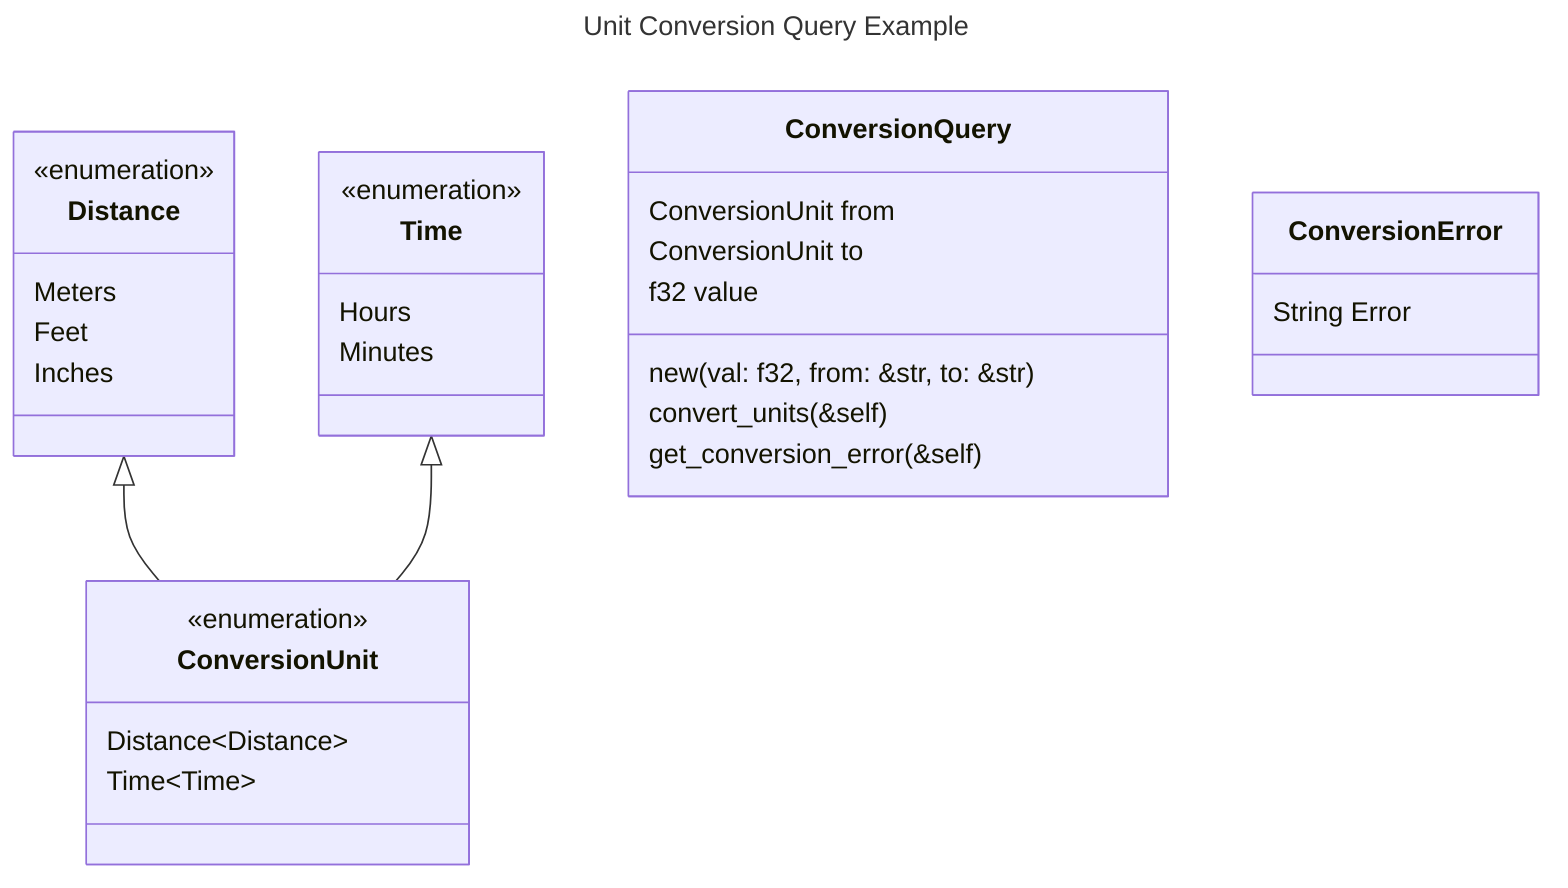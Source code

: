 ---
title: Unit Conversion Query Example 
---
classDiagram
    Distance <|-- ConversionUnit
    Time <|-- ConversionUnit
    class ConversionQuery{
        ConversionUnit from 
        ConversionUnit to 
        f32 value
        new(val: f32, from: &str, to: &str)
        convert_units(&self)
        get_conversion_error(&self)

    }
    class ConversionUnit{
        <<enumeration>>
        Distance~Distance~
        Time~Time~
    }
    class Distance{
        <<enumeration>>
        Meters
        Feet
        Inches
    }
    class Time{
        <<enumeration>>
        Hours
        Minutes
    }
    class ConversionError{
        String Error
    }